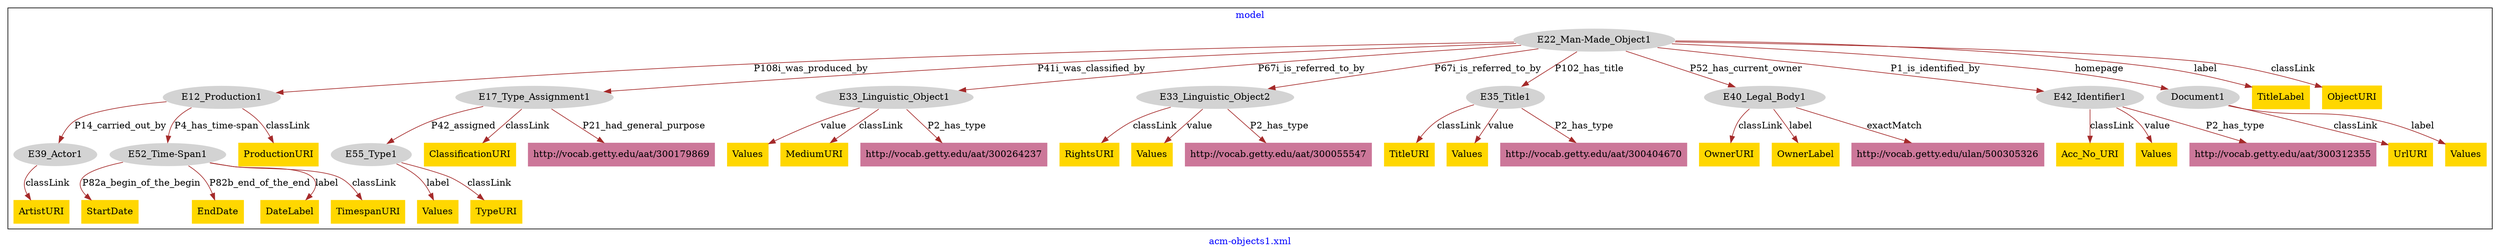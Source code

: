 digraph n0 {
fontcolor="blue"
remincross="true"
label="acm-objects1.xml"
subgraph cluster {
label="model"
n2[style="filled",color="white",fillcolor="lightgray",label="E12_Production1"];
n3[style="filled",color="white",fillcolor="lightgray",label="E39_Actor1"];
n4[style="filled",color="white",fillcolor="lightgray",label="E52_Time-Span1"];
n5[style="filled",color="white",fillcolor="lightgray",label="E17_Type_Assignment1"];
n6[style="filled",color="white",fillcolor="lightgray",label="E55_Type1"];
n7[style="filled",color="white",fillcolor="lightgray",label="E22_Man-Made_Object1"];
n8[style="filled",color="white",fillcolor="lightgray",label="E33_Linguistic_Object1"];
n9[style="filled",color="white",fillcolor="lightgray",label="E33_Linguistic_Object2"];
n10[style="filled",color="white",fillcolor="lightgray",label="E35_Title1"];
n11[style="filled",color="white",fillcolor="lightgray",label="E40_Legal_Body1"];
n12[style="filled",color="white",fillcolor="lightgray",label="E42_Identifier1"];
n13[style="filled",color="white",fillcolor="lightgray",label="Document1"];
n14[shape="plaintext",style="filled",fillcolor="gold",label="RightsURI"];
n15[shape="plaintext",style="filled",fillcolor="gold",label="UrlURI"];
n16[shape="plaintext",style="filled",fillcolor="gold",label="OwnerURI"];
n17[shape="plaintext",style="filled",fillcolor="gold",label="TitleLabel"];
n18[shape="plaintext",style="filled",fillcolor="gold",label="ObjectURI"];
n19[shape="plaintext",style="filled",fillcolor="gold",label="StartDate"];
n20[shape="plaintext",style="filled",fillcolor="gold",label="OwnerLabel"];
n21[shape="plaintext",style="filled",fillcolor="gold",label="EndDate"];
n22[shape="plaintext",style="filled",fillcolor="gold",label="DateLabel"];
n23[shape="plaintext",style="filled",fillcolor="gold",label="ArtistURI"];
n24[shape="plaintext",style="filled",fillcolor="gold",label="Values"];
n25[shape="plaintext",style="filled",fillcolor="gold",label="TitleURI"];
n26[shape="plaintext",style="filled",fillcolor="gold",label="Values"];
n27[shape="plaintext",style="filled",fillcolor="gold",label="TypeURI"];
n28[shape="plaintext",style="filled",fillcolor="gold",label="TimespanURI"];
n29[shape="plaintext",style="filled",fillcolor="gold",label="Values"];
n30[shape="plaintext",style="filled",fillcolor="gold",label="ProductionURI"];
n31[shape="plaintext",style="filled",fillcolor="gold",label="Acc_No_URI"];
n32[shape="plaintext",style="filled",fillcolor="gold",label="Values"];
n33[shape="plaintext",style="filled",fillcolor="gold",label="MediumURI"];
n34[shape="plaintext",style="filled",fillcolor="gold",label="Values"];
n35[shape="plaintext",style="filled",fillcolor="gold",label="ClassificationURI"];
n36[shape="plaintext",style="filled",fillcolor="gold",label="Values"];
n37[shape="plaintext",style="filled",fillcolor="#CC7799",label="http://vocab.getty.edu/aat/300404670"];
n38[shape="plaintext",style="filled",fillcolor="#CC7799",label="http://vocab.getty.edu/ulan/500305326"];
n39[shape="plaintext",style="filled",fillcolor="#CC7799",label="http://vocab.getty.edu/aat/300312355"];
n40[shape="plaintext",style="filled",fillcolor="#CC7799",label="http://vocab.getty.edu/aat/300055547"];
n41[shape="plaintext",style="filled",fillcolor="#CC7799",label="http://vocab.getty.edu/aat/300179869"];
n42[shape="plaintext",style="filled",fillcolor="#CC7799",label="http://vocab.getty.edu/aat/300264237"];
}
n2 -> n3[color="brown",fontcolor="black",label="P14_carried_out_by"]
n2 -> n4[color="brown",fontcolor="black",label="P4_has_time-span"]
n5 -> n6[color="brown",fontcolor="black",label="P42_assigned"]
n7 -> n2[color="brown",fontcolor="black",label="P108i_was_produced_by"]
n7 -> n5[color="brown",fontcolor="black",label="P41i_was_classified_by"]
n7 -> n8[color="brown",fontcolor="black",label="P67i_is_referred_to_by"]
n7 -> n9[color="brown",fontcolor="black",label="P67i_is_referred_to_by"]
n7 -> n10[color="brown",fontcolor="black",label="P102_has_title"]
n7 -> n11[color="brown",fontcolor="black",label="P52_has_current_owner"]
n7 -> n12[color="brown",fontcolor="black",label="P1_is_identified_by"]
n7 -> n13[color="brown",fontcolor="black",label="homepage"]
n9 -> n14[color="brown",fontcolor="black",label="classLink"]
n13 -> n15[color="brown",fontcolor="black",label="classLink"]
n11 -> n16[color="brown",fontcolor="black",label="classLink"]
n7 -> n17[color="brown",fontcolor="black",label="label"]
n7 -> n18[color="brown",fontcolor="black",label="classLink"]
n4 -> n19[color="brown",fontcolor="black",label="P82a_begin_of_the_begin"]
n11 -> n20[color="brown",fontcolor="black",label="label"]
n4 -> n21[color="brown",fontcolor="black",label="P82b_end_of_the_end"]
n4 -> n22[color="brown",fontcolor="black",label="label"]
n3 -> n23[color="brown",fontcolor="black",label="classLink"]
n6 -> n24[color="brown",fontcolor="black",label="label"]
n10 -> n25[color="brown",fontcolor="black",label="classLink"]
n10 -> n26[color="brown",fontcolor="black",label="value"]
n6 -> n27[color="brown",fontcolor="black",label="classLink"]
n4 -> n28[color="brown",fontcolor="black",label="classLink"]
n13 -> n29[color="brown",fontcolor="black",label="label"]
n2 -> n30[color="brown",fontcolor="black",label="classLink"]
n12 -> n31[color="brown",fontcolor="black",label="classLink"]
n8 -> n32[color="brown",fontcolor="black",label="value"]
n8 -> n33[color="brown",fontcolor="black",label="classLink"]
n9 -> n34[color="brown",fontcolor="black",label="value"]
n5 -> n35[color="brown",fontcolor="black",label="classLink"]
n12 -> n36[color="brown",fontcolor="black",label="value"]
n10 -> n37[color="brown",fontcolor="black",label="P2_has_type"]
n11 -> n38[color="brown",fontcolor="black",label="exactMatch"]
n12 -> n39[color="brown",fontcolor="black",label="P2_has_type"]
n9 -> n40[color="brown",fontcolor="black",label="P2_has_type"]
n5 -> n41[color="brown",fontcolor="black",label="P21_had_general_purpose"]
n8 -> n42[color="brown",fontcolor="black",label="P2_has_type"]
}
